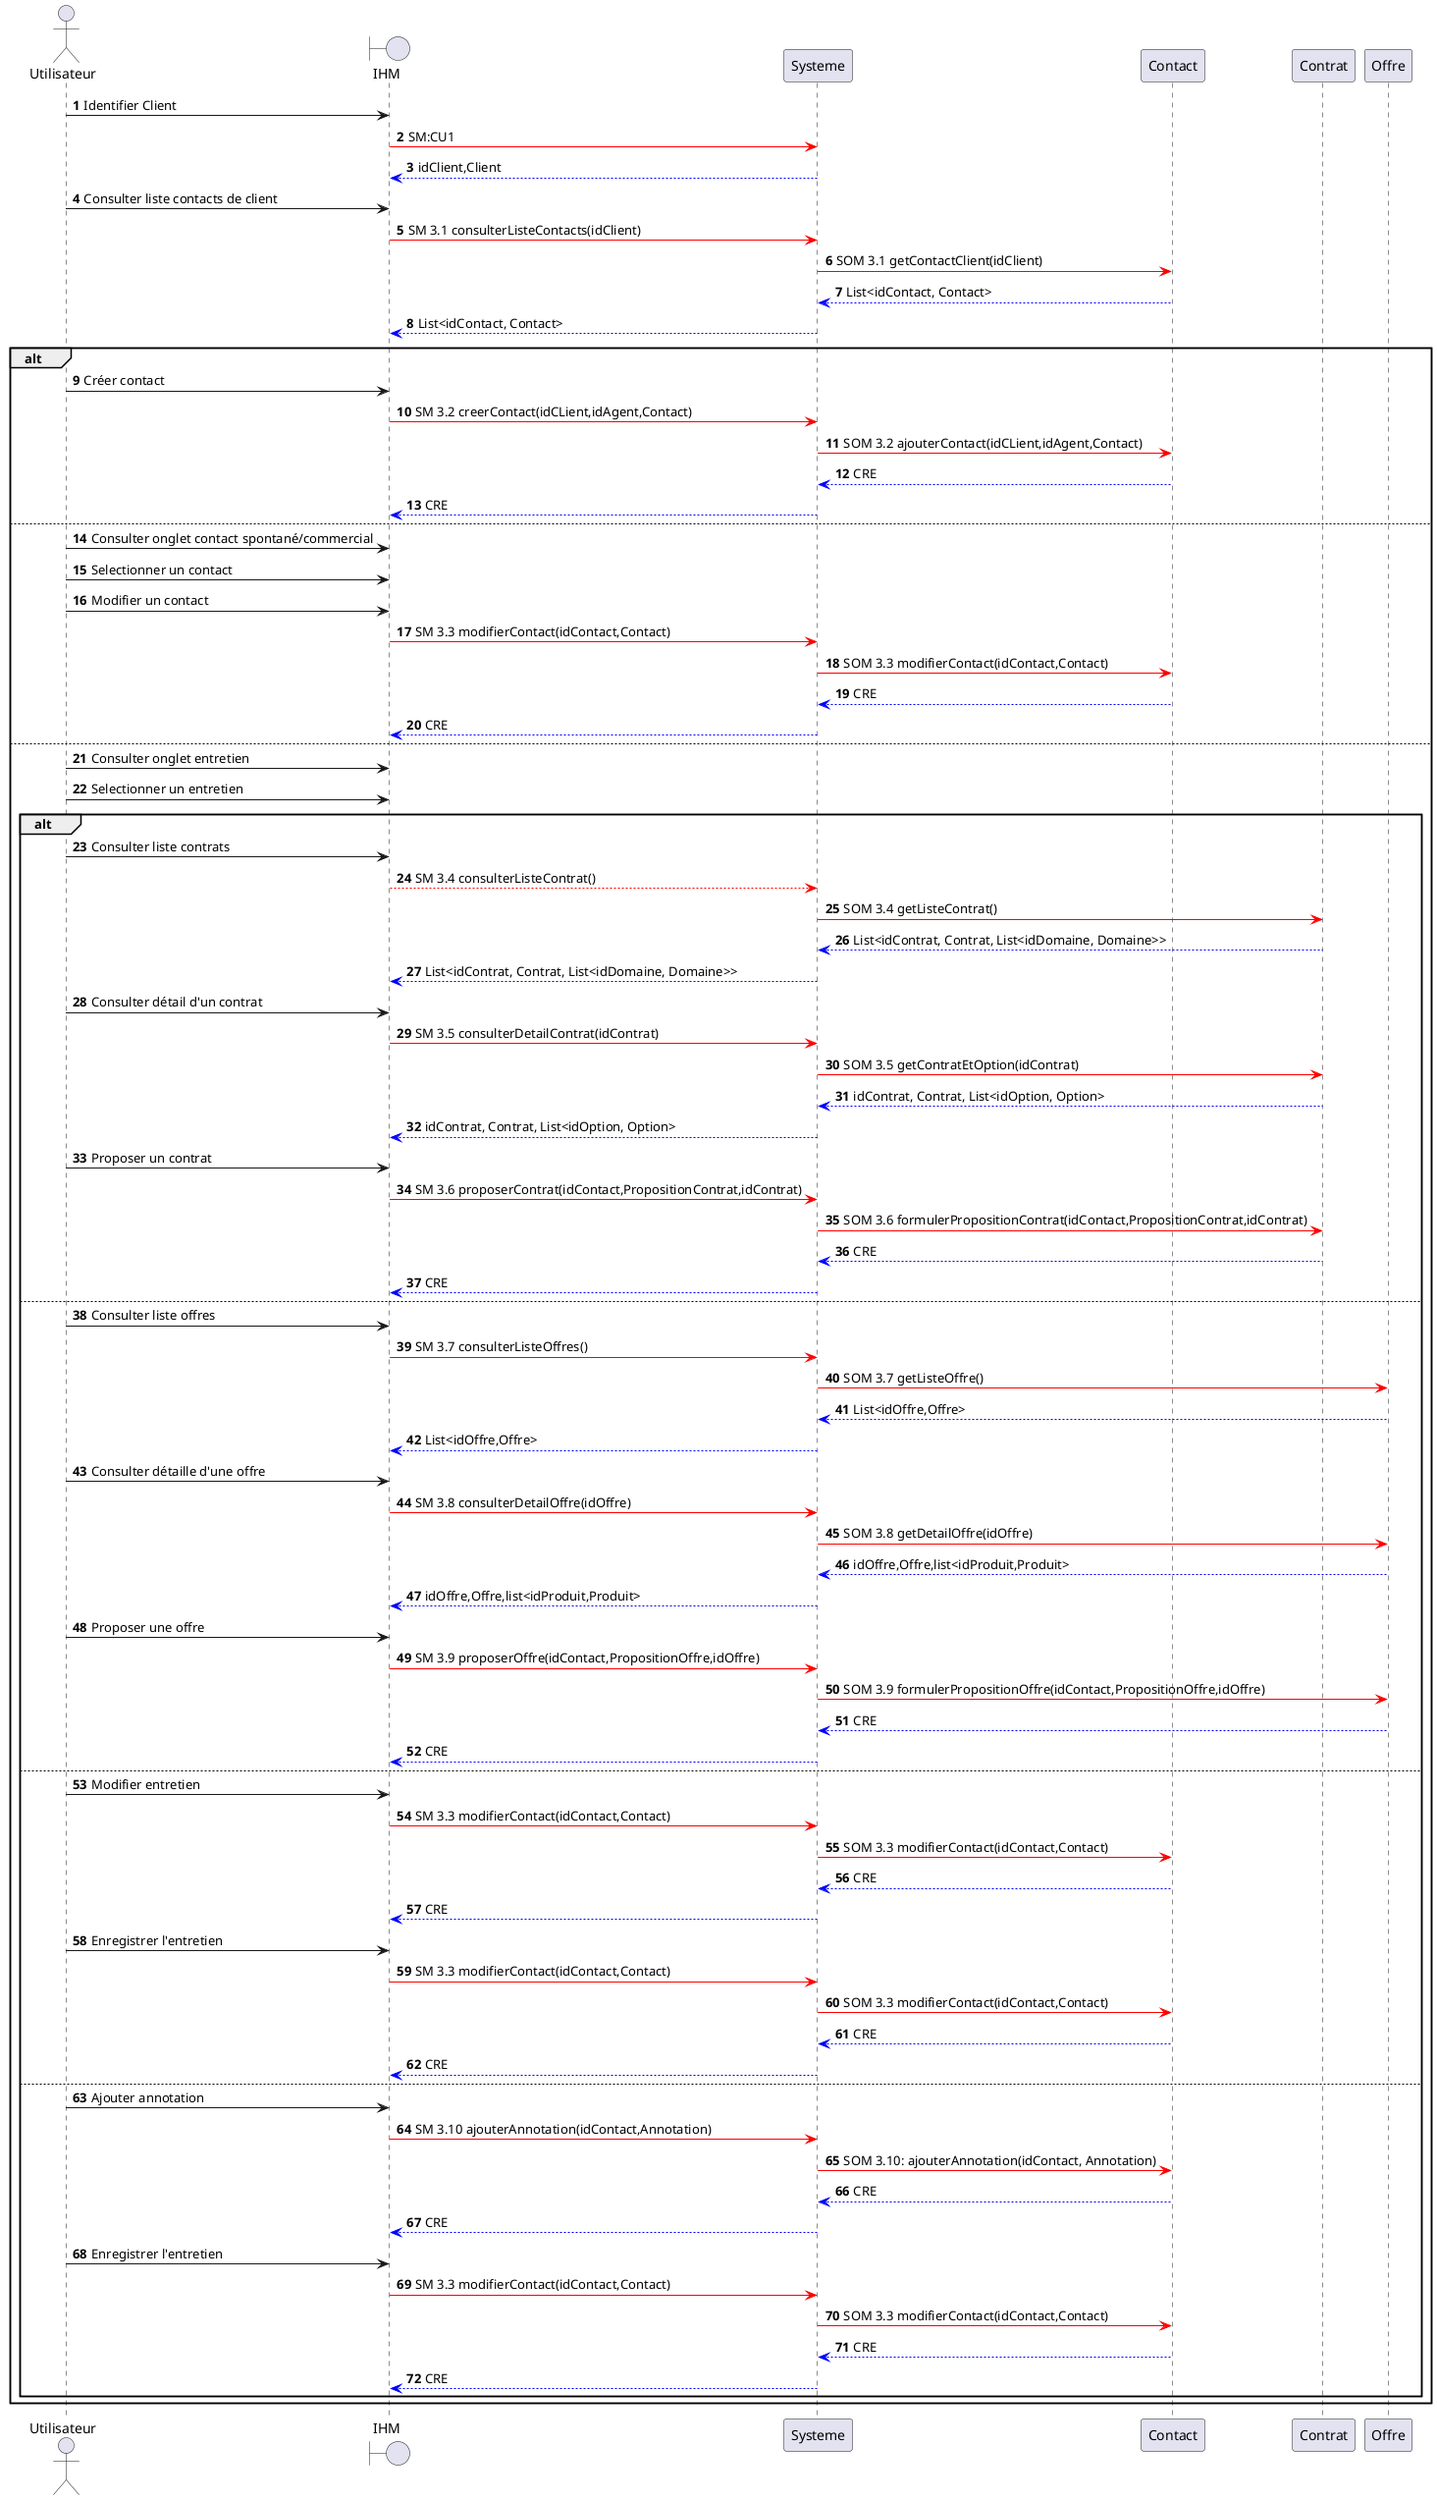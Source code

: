 @startuml
actor Utilisateur as U
boundary IHM as I
participant Systeme as S
participant Contact as C
participant Contrat as CON
participant Offre as O

autonumber

U->I: Identifier Client
I-[#red]>S: SM:CU1
S-[#0000FF]->I: idClient,Client

U->I: Consulter liste contacts de client
I-[#red]>S: SM 3.1 consulterListeContacts(idClient)
S-[#red]>C: SOM 3.1 getContactClient(idClient)
C-[#0000FF]->S: List<idContact, Contact>
S-[#0000FF]->I: List<idContact, Contact>

alt
    U->I: Créer contact
    I-[#red]>S: SM 3.2 creerContact(idCLient,idAgent,Contact)
    S-[#red]>C: SOM 3.2 ajouterContact(idCLient,idAgent,Contact)
    C-[#0000FF]->S: CRE
    S-[#0000FF]->I: CRE
else
    U->I: Consulter onglet contact spontané/commercial
    U->I: Selectionner un contact
    U->I: Modifier un contact
    I-[#red]>S: SM 3.3 modifierContact(idContact,Contact)
    S-[#red]>C: SOM 3.3 modifierContact(idContact,Contact)
    C-[#0000FF]->S: CRE
    S-[#0000FF]->I: CRE
else
    U->I: Consulter onglet entretien
    U->I: Selectionner un entretien
    alt
        U->I: Consulter liste contrats
        I--[#red]>S: SM 3.4 consulterListeContrat()
        S-[#red]>CON: SOM 3.4 getListeContrat()
        CON-[#0000FF]->S: List<idContrat, Contrat, List<idDomaine, Domaine>>
        S-[#0000FF]->I: List<idContrat, Contrat, List<idDomaine, Domaine>>


        U->I: Consulter détail d'un contrat
        I-[#red]>S: SM 3.5 consulterDetailContrat(idContrat)
        S -[#red]> CON : SOM 3.5 getContratEtOption(idContrat)
        CON -[#0000FF]-> S : idContrat, Contrat, List<idOption, Option>
        S -[#0000FF]-> I: idContrat, Contrat, List<idOption, Option>

        U->I: Proposer un contrat
        I-[#red]>S: SM 3.6 proposerContrat(idContact,PropositionContrat,idContrat)
        S-[#red]>CON: SOM 3.6 formulerPropositionContrat(idContact,PropositionContrat,idContrat)
        CON-[#0000FF]->S: CRE
        S-[#0000FF]->I: CRE
    else
        U->I: Consulter liste offres
        I-[#red]>S: SM 3.7 consulterListeOffres()
        S-[#red]>O: SOM 3.7 getListeOffre()
        O-[#0000FF]->S: List<idOffre,Offre>
        S-[#0000FF]->I: List<idOffre,Offre>

        U->I: Consulter détaille d'une offre
        I-[#red]>S: SM 3.8 consulterDetailOffre(idOffre)
        S -[#red]> O : SOM 3.8 getDetailOffre(idOffre)
        O -[#0000FF]-> S : idOffre,Offre,list<idProduit,Produit>
        S-[#0000FF]->I: idOffre,Offre,list<idProduit,Produit>

        U->I: Proposer une offre
        I-[#red]>S: SM 3.9 proposerOffre(idContact,PropositionOffre,idOffre)
        S-[#red]>O: SOM 3.9 formulerPropositionOffre(idContact,PropositionOffre,idOffre)
        O-[#0000FF]->S: CRE
        S-[#0000FF]->I: CRE
    else
        U->I: Modifier entretien
        I-[#red]>S: SM 3.3 modifierContact(idContact,Contact)
        S-[#red]>C: SOM 3.3 modifierContact(idContact,Contact)
        C-[#0000FF]->S: CRE
        S-[#0000FF]->I: CRE

        U->I: Enregistrer l'entretien
        I-[#red]>S: SM 3.3 modifierContact(idContact,Contact)
        S-[#red]>C: SOM 3.3 modifierContact(idContact,Contact)
        C-[#0000FF]->S: CRE
        S-[#0000FF]->I: CRE
    else
        U->I: Ajouter annotation
        I-[#red]>S: SM 3.10 ajouterAnnotation(idContact,Annotation)
        S-[#red]>C: SOM 3.10: ajouterAnnotation(idContact, Annotation)
        C-[#0000FF]->S:CRE
        S-[#0000FF]->I: CRE

        U->I: Enregistrer l'entretien
        I-[#red]>S: SM 3.3 modifierContact(idContact,Contact)
        S-[#red]>C: SOM 3.3 modifierContact(idContact,Contact)
        C-[#0000FF]->S: CRE
        S-[#0000FF]->I: CRE
    end
end

@enduml